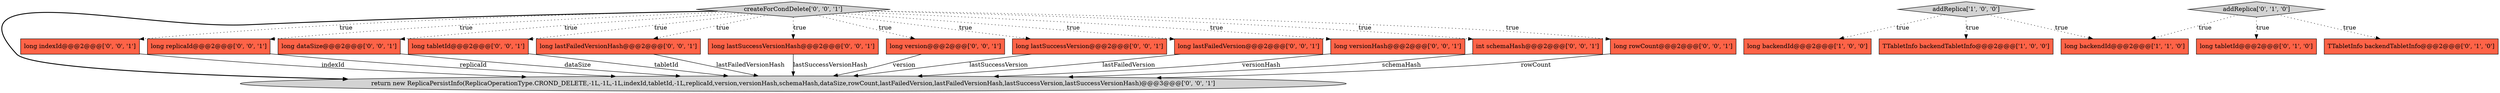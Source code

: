 digraph {
9 [style = filled, label = "return new ReplicaPersistInfo(ReplicaOperationType.CROND_DELETE,-1L,-1L,-1L,indexId,tabletId,-1L,replicaId,version,versionHash,schemaHash,dataSize,rowCount,lastFailedVersion,lastFailedVersionHash,lastSuccessVersion,lastSuccessVersionHash)@@@3@@@['0', '0', '1']", fillcolor = lightgray, shape = ellipse image = "AAA0AAABBB3BBB"];
7 [style = filled, label = "long indexId@@@2@@@['0', '0', '1']", fillcolor = tomato, shape = box image = "AAA0AAABBB3BBB"];
10 [style = filled, label = "long replicaId@@@2@@@['0', '0', '1']", fillcolor = tomato, shape = box image = "AAA0AAABBB3BBB"];
18 [style = filled, label = "long dataSize@@@2@@@['0', '0', '1']", fillcolor = tomato, shape = box image = "AAA0AAABBB3BBB"];
15 [style = filled, label = "long tabletId@@@2@@@['0', '0', '1']", fillcolor = tomato, shape = box image = "AAA0AAABBB3BBB"];
12 [style = filled, label = "long lastFailedVersionHash@@@2@@@['0', '0', '1']", fillcolor = tomato, shape = box image = "AAA0AAABBB3BBB"];
0 [style = filled, label = "long backendId@@@2@@@['1', '0', '0']", fillcolor = tomato, shape = box image = "AAA0AAABBB1BBB"];
1 [style = filled, label = "TTabletInfo backendTabletInfo@@@2@@@['1', '0', '0']", fillcolor = tomato, shape = box image = "AAA0AAABBB1BBB"];
17 [style = filled, label = "long lastSuccessVersionHash@@@2@@@['0', '0', '1']", fillcolor = tomato, shape = box image = "AAA0AAABBB3BBB"];
2 [style = filled, label = "long backendId@@@2@@@['1', '1', '0']", fillcolor = tomato, shape = box image = "AAA0AAABBB1BBB"];
8 [style = filled, label = "long version@@@2@@@['0', '0', '1']", fillcolor = tomato, shape = box image = "AAA0AAABBB3BBB"];
16 [style = filled, label = "long lastSuccessVersion@@@2@@@['0', '0', '1']", fillcolor = tomato, shape = box image = "AAA0AAABBB3BBB"];
19 [style = filled, label = "long lastFailedVersion@@@2@@@['0', '0', '1']", fillcolor = tomato, shape = box image = "AAA0AAABBB3BBB"];
20 [style = filled, label = "createForCondDelete['0', '0', '1']", fillcolor = lightgray, shape = diamond image = "AAA0AAABBB3BBB"];
11 [style = filled, label = "long versionHash@@@2@@@['0', '0', '1']", fillcolor = tomato, shape = box image = "AAA0AAABBB3BBB"];
13 [style = filled, label = "int schemaHash@@@2@@@['0', '0', '1']", fillcolor = tomato, shape = box image = "AAA0AAABBB3BBB"];
14 [style = filled, label = "long rowCount@@@2@@@['0', '0', '1']", fillcolor = tomato, shape = box image = "AAA0AAABBB3BBB"];
4 [style = filled, label = "long tabletId@@@2@@@['0', '1', '0']", fillcolor = tomato, shape = box image = "AAA0AAABBB2BBB"];
5 [style = filled, label = "TTabletInfo backendTabletInfo@@@2@@@['0', '1', '0']", fillcolor = tomato, shape = box image = "AAA0AAABBB2BBB"];
3 [style = filled, label = "addReplica['1', '0', '0']", fillcolor = lightgray, shape = diamond image = "AAA0AAABBB1BBB"];
6 [style = filled, label = "addReplica['0', '1', '0']", fillcolor = lightgray, shape = diamond image = "AAA0AAABBB2BBB"];
17->9 [style = solid, label="lastSuccessVersionHash"];
15->9 [style = solid, label="tabletId"];
8->9 [style = solid, label="version"];
12->9 [style = solid, label="lastFailedVersionHash"];
3->1 [style = dotted, label="true"];
19->9 [style = solid, label="lastFailedVersion"];
14->9 [style = solid, label="rowCount"];
20->18 [style = dotted, label="true"];
10->9 [style = solid, label="replicaId"];
13->9 [style = solid, label="schemaHash"];
20->17 [style = dotted, label="true"];
20->16 [style = dotted, label="true"];
3->0 [style = dotted, label="true"];
20->15 [style = dotted, label="true"];
20->12 [style = dotted, label="true"];
6->5 [style = dotted, label="true"];
6->4 [style = dotted, label="true"];
20->10 [style = dotted, label="true"];
3->2 [style = dotted, label="true"];
20->7 [style = dotted, label="true"];
20->13 [style = dotted, label="true"];
18->9 [style = solid, label="dataSize"];
16->9 [style = solid, label="lastSuccessVersion"];
20->19 [style = dotted, label="true"];
7->9 [style = solid, label="indexId"];
20->9 [style = bold, label=""];
6->2 [style = dotted, label="true"];
20->8 [style = dotted, label="true"];
11->9 [style = solid, label="versionHash"];
20->11 [style = dotted, label="true"];
20->14 [style = dotted, label="true"];
}
